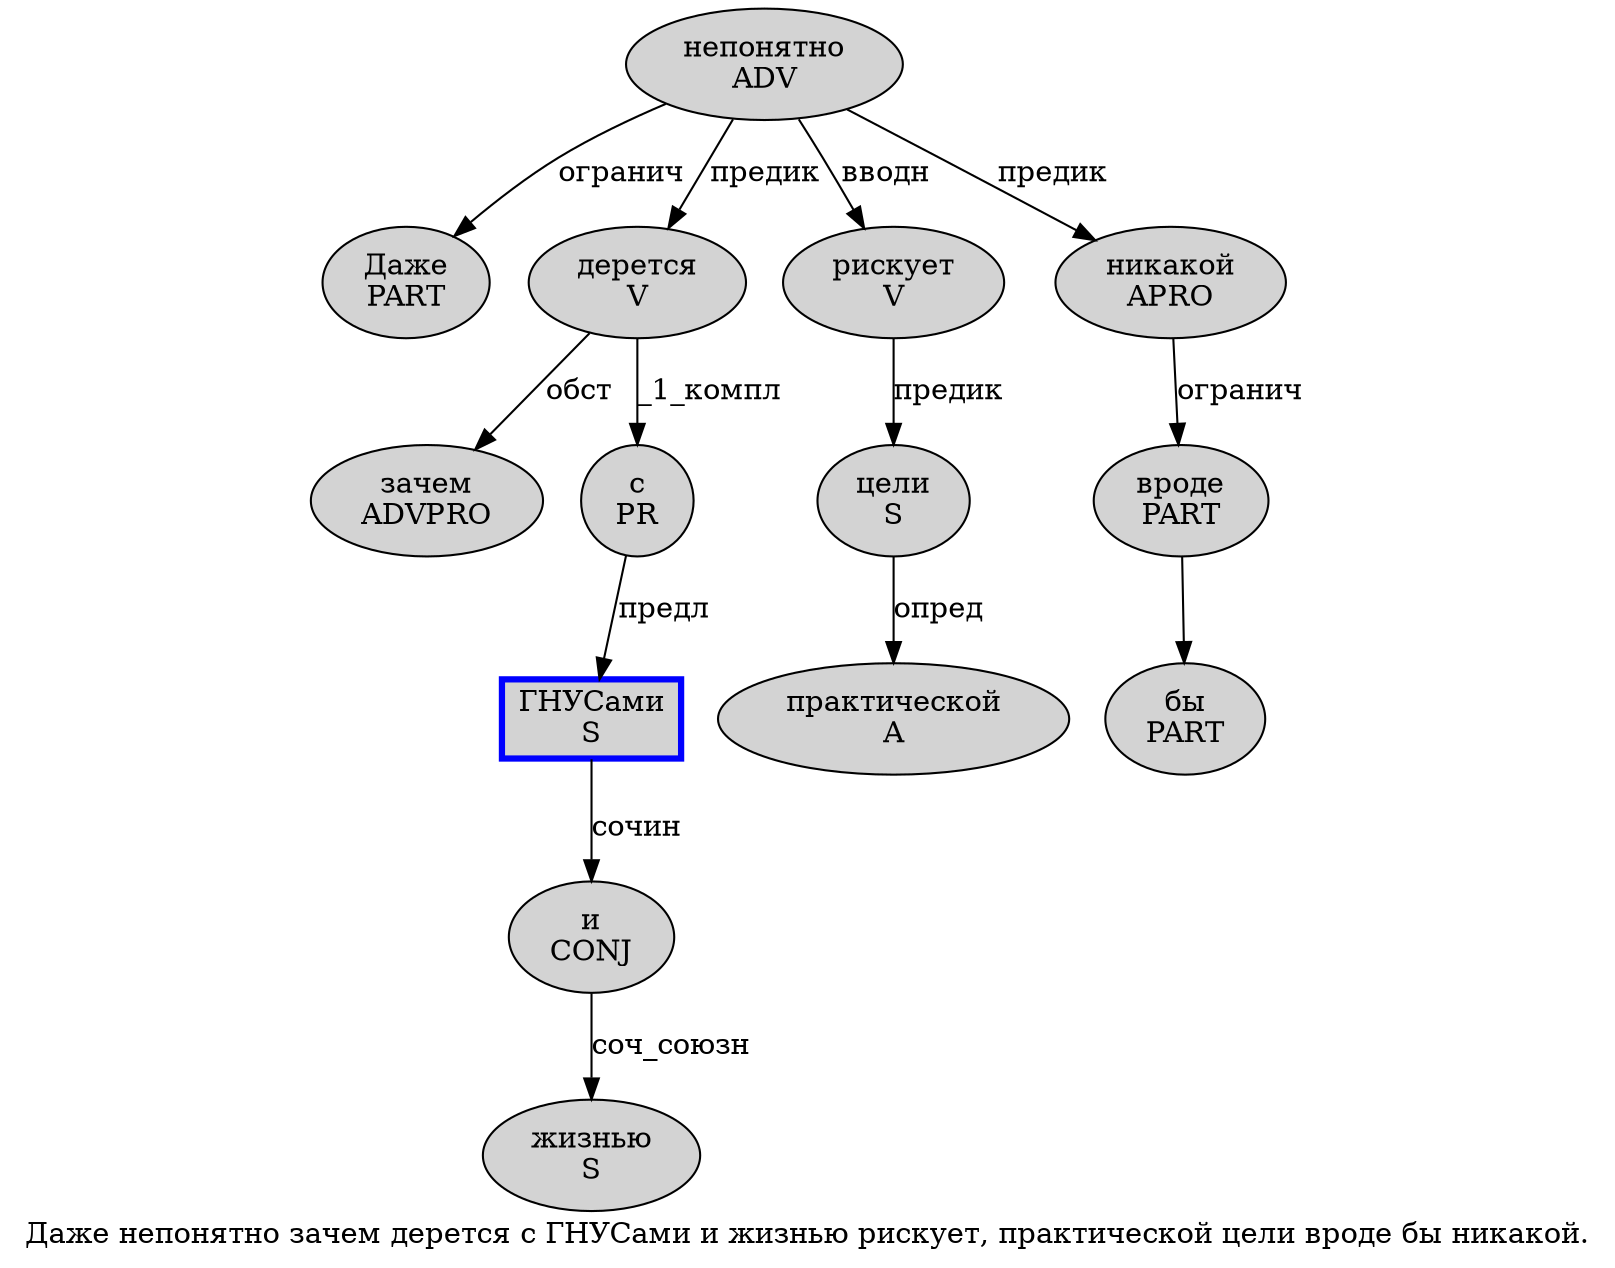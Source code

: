 digraph SENTENCE_4983 {
	graph [label="Даже непонятно зачем дерется с ГНУСами и жизнью рискует, практической цели вроде бы никакой."]
	node [style=filled]
		0 [label="Даже
PART" color="" fillcolor=lightgray penwidth=1 shape=ellipse]
		1 [label="непонятно
ADV" color="" fillcolor=lightgray penwidth=1 shape=ellipse]
		2 [label="зачем
ADVPRO" color="" fillcolor=lightgray penwidth=1 shape=ellipse]
		3 [label="дерется
V" color="" fillcolor=lightgray penwidth=1 shape=ellipse]
		4 [label="с
PR" color="" fillcolor=lightgray penwidth=1 shape=ellipse]
		5 [label="ГНУСами
S" color=blue fillcolor=lightgray penwidth=3 shape=box]
		6 [label="и
CONJ" color="" fillcolor=lightgray penwidth=1 shape=ellipse]
		7 [label="жизнью
S" color="" fillcolor=lightgray penwidth=1 shape=ellipse]
		8 [label="рискует
V" color="" fillcolor=lightgray penwidth=1 shape=ellipse]
		10 [label="практической
A" color="" fillcolor=lightgray penwidth=1 shape=ellipse]
		11 [label="цели
S" color="" fillcolor=lightgray penwidth=1 shape=ellipse]
		12 [label="вроде
PART" color="" fillcolor=lightgray penwidth=1 shape=ellipse]
		13 [label="бы
PART" color="" fillcolor=lightgray penwidth=1 shape=ellipse]
		14 [label="никакой
APRO" color="" fillcolor=lightgray penwidth=1 shape=ellipse]
			8 -> 11 [label="предик"]
			6 -> 7 [label="соч_союзн"]
			1 -> 0 [label="огранич"]
			1 -> 3 [label="предик"]
			1 -> 8 [label="вводн"]
			1 -> 14 [label="предик"]
			5 -> 6 [label="сочин"]
			11 -> 10 [label="опред"]
			3 -> 2 [label="обст"]
			3 -> 4 [label="_1_компл"]
			12 -> 13
			4 -> 5 [label="предл"]
			14 -> 12 [label="огранич"]
}